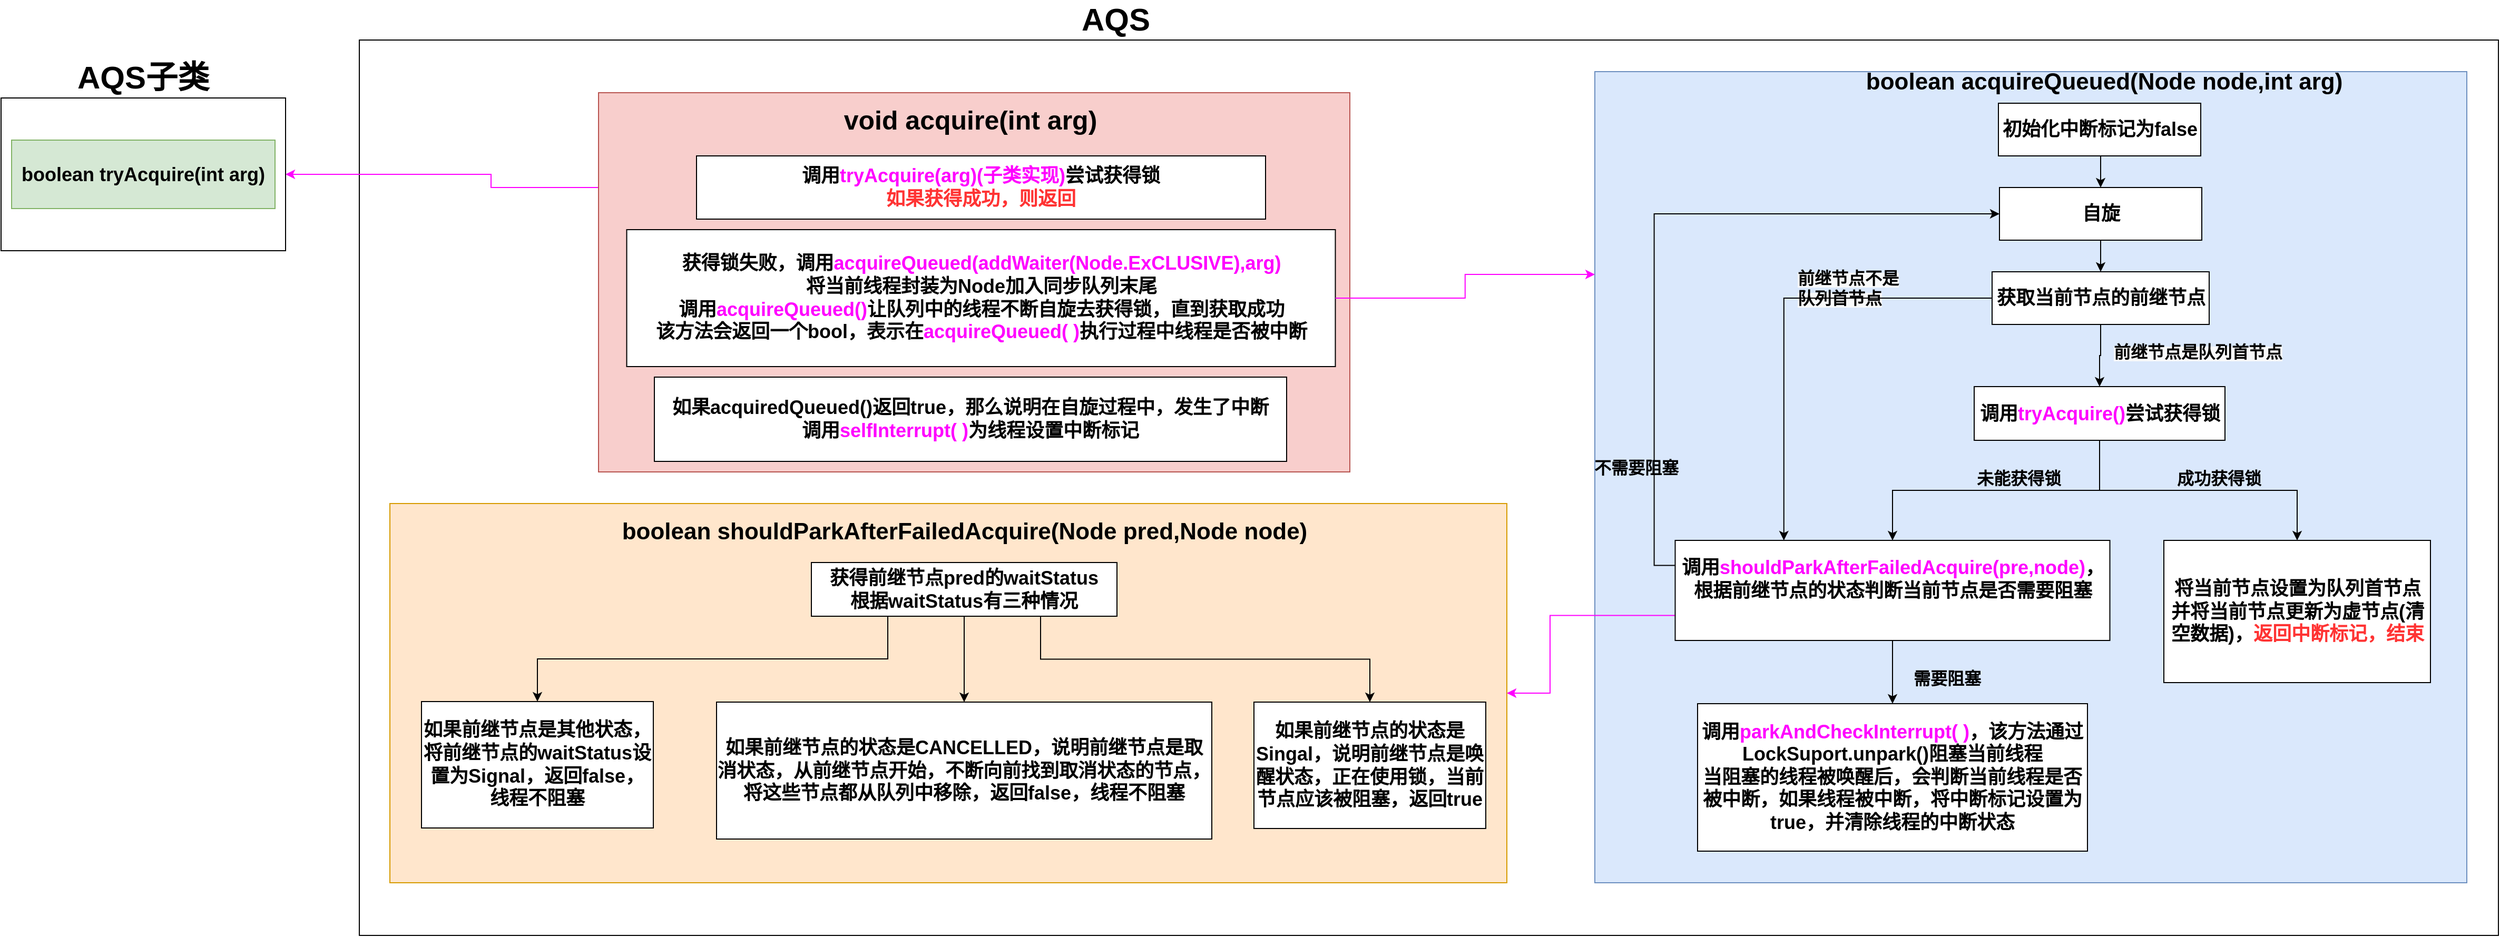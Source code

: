 <mxfile version="15.2.7" type="device"><diagram id="9mDgaYLHJoEgP8Wpay0U" name="第 1 页"><mxGraphModel dx="2858" dy="1174" grid="1" gridSize="10" guides="1" tooltips="1" connect="1" arrows="1" fold="1" page="1" pageScale="1" pageWidth="827" pageHeight="1169" math="0" shadow="0"><root><mxCell id="0"/><mxCell id="1" parent="0"/><mxCell id="Os8C2CF0_vJX3A5Ci7vT-1" value="" style="rounded=0;whiteSpace=wrap;html=1;" parent="1" vertex="1"><mxGeometry x="-110" y="50" width="2030" height="850" as="geometry"/></mxCell><mxCell id="Os8C2CF0_vJX3A5Ci7vT-2" value="&lt;b&gt;&lt;font style=&quot;font-size: 30px&quot;&gt;AQS&lt;/font&gt;&lt;/b&gt;" style="text;html=1;strokeColor=none;fillColor=none;align=center;verticalAlign=middle;whiteSpace=wrap;rounded=0;" parent="1" vertex="1"><mxGeometry x="588" y="20" width="40" height="20" as="geometry"/></mxCell><mxCell id="W6WwbEeeqGbgFs5leOJw-27" style="edgeStyle=orthogonalEdgeStyle;rounded=0;orthogonalLoop=1;jettySize=auto;html=1;exitX=0;exitY=0.5;exitDx=0;exitDy=0;fillColor=#0050ef;strokeColor=#FF00FF;" parent="1" source="Os8C2CF0_vJX3A5Ci7vT-8" target="Os8C2CF0_vJX3A5Ci7vT-44" edge="1"><mxGeometry relative="1" as="geometry"/></mxCell><mxCell id="W6WwbEeeqGbgFs5leOJw-42" value="" style="group" parent="1" vertex="1" connectable="0"><mxGeometry x="-81" y="490" width="1060" height="360" as="geometry"/></mxCell><mxCell id="W6WwbEeeqGbgFs5leOJw-32" value="" style="rounded=0;whiteSpace=wrap;html=1;fillColor=#ffe6cc;strokeColor=#d79b00;" parent="W6WwbEeeqGbgFs5leOJw-42" vertex="1"><mxGeometry width="1060" height="360" as="geometry"/></mxCell><mxCell id="W6WwbEeeqGbgFs5leOJw-33" value="&lt;b&gt;&lt;font style=&quot;font-size: 22px&quot;&gt;boolean shouldParkAfterFailedAcquire(Node pred,Node node)&lt;/font&gt;&lt;/b&gt;" style="text;html=1;strokeColor=none;fillColor=none;align=center;verticalAlign=middle;whiteSpace=wrap;rounded=0;" parent="W6WwbEeeqGbgFs5leOJw-42" vertex="1"><mxGeometry x="201.5" y="17" width="687" height="20" as="geometry"/></mxCell><mxCell id="W6WwbEeeqGbgFs5leOJw-34" value="&lt;span style=&quot;font-size: 18px&quot;&gt;&lt;b&gt;获得前继节点pred的waitStatus&lt;br&gt;根据waitStatus有三种情况&lt;br&gt;&lt;/b&gt;&lt;/span&gt;" style="rounded=0;whiteSpace=wrap;html=1;" parent="W6WwbEeeqGbgFs5leOJw-42" vertex="1"><mxGeometry x="400" y="56" width="290" height="51" as="geometry"/></mxCell><mxCell id="W6WwbEeeqGbgFs5leOJw-35" value="&lt;span style=&quot;font-size: 18px&quot;&gt;&lt;b&gt;如果前继节点的状态是Singal，说明前继节点是唤醒状态，正在使用锁，当前节点应该被阻塞，返回true&lt;/b&gt;&lt;/span&gt;" style="rounded=0;whiteSpace=wrap;html=1;" parent="W6WwbEeeqGbgFs5leOJw-42" vertex="1"><mxGeometry x="820" y="188.5" width="220" height="120" as="geometry"/></mxCell><mxCell id="W6WwbEeeqGbgFs5leOJw-36" style="edgeStyle=orthogonalEdgeStyle;rounded=0;orthogonalLoop=1;jettySize=auto;html=1;exitX=0.75;exitY=1;exitDx=0;exitDy=0;entryX=0.5;entryY=0;entryDx=0;entryDy=0;" parent="W6WwbEeeqGbgFs5leOJw-42" source="W6WwbEeeqGbgFs5leOJw-34" target="W6WwbEeeqGbgFs5leOJw-35" edge="1"><mxGeometry relative="1" as="geometry"/></mxCell><mxCell id="W6WwbEeeqGbgFs5leOJw-38" value="&lt;span style=&quot;font-size: 18px&quot;&gt;&lt;b&gt;如果前继节点的状态是CANCELLED，说明前继节点是取消状态，从前继节点开始，不断向前找到取消状态的节点，将这些节点都从队列中移除，返回false，线程不阻塞&lt;/b&gt;&lt;/span&gt;" style="rounded=0;whiteSpace=wrap;html=1;" parent="W6WwbEeeqGbgFs5leOJw-42" vertex="1"><mxGeometry x="310" y="188.5" width="470" height="130" as="geometry"/></mxCell><mxCell id="W6WwbEeeqGbgFs5leOJw-40" style="edgeStyle=orthogonalEdgeStyle;rounded=0;orthogonalLoop=1;jettySize=auto;html=1;exitX=0.5;exitY=1;exitDx=0;exitDy=0;entryX=0.5;entryY=0;entryDx=0;entryDy=0;" parent="W6WwbEeeqGbgFs5leOJw-42" source="W6WwbEeeqGbgFs5leOJw-34" target="W6WwbEeeqGbgFs5leOJw-38" edge="1"><mxGeometry relative="1" as="geometry"/></mxCell><mxCell id="W6WwbEeeqGbgFs5leOJw-39" value="&lt;span style=&quot;font-size: 18px&quot;&gt;&lt;b&gt;如果前继节点是其他状态，将前继节点的waitStatus设置为Signal，返回false，&lt;/b&gt;&lt;/span&gt;&lt;b style=&quot;font-size: 18px&quot;&gt;线程不阻塞&lt;/b&gt;" style="rounded=0;whiteSpace=wrap;html=1;" parent="W6WwbEeeqGbgFs5leOJw-42" vertex="1"><mxGeometry x="30" y="188" width="220" height="120" as="geometry"/></mxCell><mxCell id="W6WwbEeeqGbgFs5leOJw-41" style="edgeStyle=orthogonalEdgeStyle;rounded=0;orthogonalLoop=1;jettySize=auto;html=1;exitX=0.25;exitY=1;exitDx=0;exitDy=0;entryX=0.5;entryY=0;entryDx=0;entryDy=0;" parent="W6WwbEeeqGbgFs5leOJw-42" source="W6WwbEeeqGbgFs5leOJw-34" target="W6WwbEeeqGbgFs5leOJw-39" edge="1"><mxGeometry relative="1" as="geometry"/></mxCell><mxCell id="W6WwbEeeqGbgFs5leOJw-44" value="" style="group" parent="1" vertex="1" connectable="0"><mxGeometry x="-450" y="80" width="270" height="170" as="geometry"/></mxCell><mxCell id="Os8C2CF0_vJX3A5Ci7vT-44" value="" style="rounded=0;whiteSpace=wrap;html=1;" parent="W6WwbEeeqGbgFs5leOJw-44" vertex="1"><mxGeometry y="25" width="270" height="145" as="geometry"/></mxCell><mxCell id="Os8C2CF0_vJX3A5Ci7vT-45" value="&lt;b&gt;&lt;font style=&quot;font-size: 30px&quot;&gt;AQS子类&lt;/font&gt;&lt;/b&gt;" style="text;html=1;strokeColor=none;fillColor=none;align=center;verticalAlign=middle;whiteSpace=wrap;rounded=0;" parent="W6WwbEeeqGbgFs5leOJw-44" vertex="1"><mxGeometry x="65" width="140" height="10" as="geometry"/></mxCell><mxCell id="Os8C2CF0_vJX3A5Ci7vT-46" value="&lt;b&gt;&lt;font style=&quot;font-size: 18px&quot;&gt;boolean tryAcquire(int arg)&lt;/font&gt;&lt;/b&gt;" style="rounded=0;whiteSpace=wrap;html=1;fillColor=#d5e8d4;strokeColor=#82b366;" parent="W6WwbEeeqGbgFs5leOJw-44" vertex="1"><mxGeometry x="10" y="65" width="250" height="65" as="geometry"/></mxCell><mxCell id="W6WwbEeeqGbgFs5leOJw-23" value="" style="rounded=0;whiteSpace=wrap;html=1;fillColor=#dae8fc;strokeColor=#6c8ebf;" parent="1" vertex="1"><mxGeometry x="1062.5" y="80" width="827.5" height="770" as="geometry"/></mxCell><mxCell id="Os8C2CF0_vJX3A5Ci7vT-18" value="&lt;b&gt;&lt;font style=&quot;font-size: 22px&quot;&gt;&amp;nbsp;boolean acquireQueued(Node node,int arg)&lt;/font&gt;&lt;/b&gt;" style="text;html=1;strokeColor=none;fillColor=none;align=center;verticalAlign=middle;whiteSpace=wrap;rounded=0;" parent="1" vertex="1"><mxGeometry x="1300.5" y="80" width="484" height="20" as="geometry"/></mxCell><mxCell id="W6WwbEeeqGbgFs5leOJw-2" value="&lt;b&gt;&lt;font style=&quot;font-size: 18px&quot;&gt;获取当前节点的前继节点&lt;/font&gt;&lt;/b&gt;" style="rounded=0;whiteSpace=wrap;html=1;" parent="1" vertex="1"><mxGeometry x="1439.5" y="270" width="206" height="50" as="geometry"/></mxCell><mxCell id="W6WwbEeeqGbgFs5leOJw-4" style="edgeStyle=orthogonalEdgeStyle;rounded=0;orthogonalLoop=1;jettySize=auto;html=1;exitX=0.5;exitY=1;exitDx=0;exitDy=0;" parent="1" source="W6WwbEeeqGbgFs5leOJw-3" target="W6WwbEeeqGbgFs5leOJw-2" edge="1"><mxGeometry x="1062.5" y="110" as="geometry"/></mxCell><mxCell id="W6WwbEeeqGbgFs5leOJw-3" value="&lt;b&gt;&lt;font style=&quot;font-size: 18px&quot;&gt;自旋&lt;/font&gt;&lt;/b&gt;" style="rounded=0;whiteSpace=wrap;html=1;" parent="1" vertex="1"><mxGeometry x="1446.5" y="190" width="192" height="50" as="geometry"/></mxCell><mxCell id="W6WwbEeeqGbgFs5leOJw-6" value="&lt;b style=&quot;color: rgb(0 , 0 , 0) ; font-family: &amp;#34;helvetica&amp;#34; ; font-size: 12px ; font-style: normal ; letter-spacing: normal ; text-align: center ; text-indent: 0px ; text-transform: none ; word-spacing: 0px ; background-color: rgb(248 , 249 , 250)&quot;&gt;&lt;font style=&quot;font-size: 16px&quot;&gt;前继节点不是队列首节点&lt;/font&gt;&lt;/b&gt;" style="text;whiteSpace=wrap;html=1;" parent="1" vertex="1"><mxGeometry x="1252.5" y="260" width="100" height="40" as="geometry"/></mxCell><mxCell id="W6WwbEeeqGbgFs5leOJw-7" value="&lt;span style=&quot;font-size: 18px&quot;&gt;&lt;b&gt;调用&lt;font color=&quot;#ff00ff&quot; style=&quot;font-size: 18px&quot;&gt;tryAcquire()&lt;/font&gt;尝试获得锁&lt;/b&gt;&lt;/span&gt;" style="rounded=0;whiteSpace=wrap;html=1;" parent="1" vertex="1"><mxGeometry x="1422.5" y="379" width="238" height="51" as="geometry"/></mxCell><mxCell id="W6WwbEeeqGbgFs5leOJw-8" style="edgeStyle=orthogonalEdgeStyle;rounded=0;orthogonalLoop=1;jettySize=auto;html=1;exitX=0.5;exitY=1;exitDx=0;exitDy=0;entryX=0.5;entryY=0;entryDx=0;entryDy=0;" parent="1" source="W6WwbEeeqGbgFs5leOJw-2" target="W6WwbEeeqGbgFs5leOJw-7" edge="1"><mxGeometry x="1062.5" y="110" as="geometry"/></mxCell><mxCell id="W6WwbEeeqGbgFs5leOJw-9" value="&lt;b style=&quot;color: rgb(0 , 0 , 0) ; font-family: &amp;#34;helvetica&amp;#34; ; font-size: 12px ; font-style: normal ; letter-spacing: normal ; text-align: center ; text-indent: 0px ; text-transform: none ; word-spacing: 0px ; background-color: rgb(248 , 249 , 250)&quot;&gt;&lt;font style=&quot;font-size: 16px&quot;&gt;前继节点是队列首节点&lt;/font&gt;&lt;/b&gt;" style="text;whiteSpace=wrap;html=1;" parent="1" vertex="1"><mxGeometry x="1552.5" y="330" width="170" height="30" as="geometry"/></mxCell><mxCell id="W6WwbEeeqGbgFs5leOJw-10" value="&lt;b style=&quot;font-size: 18px&quot;&gt;&lt;font style=&quot;font-size: 18px&quot;&gt;将当前节点设置为队列首节点&lt;br&gt;并将当前节点更新为虚节点(清空数据)，&lt;font color=&quot;#ff3333&quot;&gt;返回中断标记，结束&lt;/font&gt;&lt;br&gt;&lt;/font&gt;&lt;/b&gt;" style="rounded=0;whiteSpace=wrap;html=1;" parent="1" vertex="1"><mxGeometry x="1602.5" y="525" width="253" height="135" as="geometry"/></mxCell><mxCell id="W6WwbEeeqGbgFs5leOJw-11" style="edgeStyle=orthogonalEdgeStyle;rounded=0;orthogonalLoop=1;jettySize=auto;html=1;exitX=0.5;exitY=1;exitDx=0;exitDy=0;entryX=0.5;entryY=0;entryDx=0;entryDy=0;" parent="1" source="W6WwbEeeqGbgFs5leOJw-7" target="W6WwbEeeqGbgFs5leOJw-10" edge="1"><mxGeometry x="1062.5" y="110" as="geometry"/></mxCell><mxCell id="W6WwbEeeqGbgFs5leOJw-12" value="&lt;div style=&quot;text-align: center&quot;&gt;&lt;span style=&quot;font-size: 16px&quot;&gt;&lt;font face=&quot;helvetica&quot;&gt;&lt;b&gt;成功获得锁&lt;/b&gt;&lt;/font&gt;&lt;/span&gt;&lt;/div&gt;" style="text;whiteSpace=wrap;html=1;" parent="1" vertex="1"><mxGeometry x="1612.5" y="450" width="100" height="31" as="geometry"/></mxCell><mxCell id="W6WwbEeeqGbgFs5leOJw-45" style="edgeStyle=orthogonalEdgeStyle;rounded=0;orthogonalLoop=1;jettySize=auto;html=1;exitX=0;exitY=0.25;exitDx=0;exitDy=0;entryX=0;entryY=0.5;entryDx=0;entryDy=0;" parent="1" source="W6WwbEeeqGbgFs5leOJw-13" target="W6WwbEeeqGbgFs5leOJw-3" edge="1"><mxGeometry relative="1" as="geometry"/></mxCell><mxCell id="W6WwbEeeqGbgFs5leOJw-46" style="edgeStyle=orthogonalEdgeStyle;rounded=0;orthogonalLoop=1;jettySize=auto;html=1;exitX=0;exitY=0.75;exitDx=0;exitDy=0;strokeColor=#FF00FF;" parent="1" source="W6WwbEeeqGbgFs5leOJw-13" target="W6WwbEeeqGbgFs5leOJw-32" edge="1"><mxGeometry relative="1" as="geometry"><Array as="points"><mxPoint x="1020" y="596"/><mxPoint x="1020" y="670"/></Array></mxGeometry></mxCell><mxCell id="W6WwbEeeqGbgFs5leOJw-13" value="&lt;b style=&quot;font-size: 18px&quot;&gt;&lt;font style=&quot;font-size: 18px&quot;&gt;调用&lt;font color=&quot;#ff00ff&quot; style=&quot;font-size: 18px&quot;&gt;shouldParkAfterFailedAcquire(pre,node)&lt;/font&gt;，根据前继节点的状态判断当前节点是否需要阻塞&lt;br&gt;&lt;br&gt;&lt;/font&gt;&lt;/b&gt;" style="rounded=0;whiteSpace=wrap;html=1;" parent="1" vertex="1"><mxGeometry x="1138.75" y="525" width="412.5" height="95" as="geometry"/></mxCell><mxCell id="W6WwbEeeqGbgFs5leOJw-37" style="edgeStyle=orthogonalEdgeStyle;rounded=0;orthogonalLoop=1;jettySize=auto;html=1;exitX=0;exitY=0.5;exitDx=0;exitDy=0;entryX=0.25;entryY=0;entryDx=0;entryDy=0;" parent="1" source="W6WwbEeeqGbgFs5leOJw-2" target="W6WwbEeeqGbgFs5leOJw-13" edge="1"><mxGeometry x="1060" y="110" as="geometry"/></mxCell><mxCell id="W6WwbEeeqGbgFs5leOJw-18" style="edgeStyle=orthogonalEdgeStyle;rounded=0;orthogonalLoop=1;jettySize=auto;html=1;exitX=0.5;exitY=1;exitDx=0;exitDy=0;entryX=0.5;entryY=0;entryDx=0;entryDy=0;" parent="1" source="W6WwbEeeqGbgFs5leOJw-7" target="W6WwbEeeqGbgFs5leOJw-13" edge="1"><mxGeometry x="1062.5" y="110" as="geometry"/></mxCell><mxCell id="W6WwbEeeqGbgFs5leOJw-17" value="&lt;div style=&quot;text-align: center&quot;&gt;&lt;span style=&quot;font-size: 16px&quot;&gt;&lt;font face=&quot;helvetica&quot;&gt;&lt;b&gt;不需要阻塞&lt;/b&gt;&lt;/font&gt;&lt;/span&gt;&lt;/div&gt;" style="text;whiteSpace=wrap;html=1;" parent="1" vertex="1"><mxGeometry x="1060" y="440" width="100" height="31" as="geometry"/></mxCell><mxCell id="W6WwbEeeqGbgFs5leOJw-19" value="&lt;div style=&quot;text-align: center&quot;&gt;&lt;span style=&quot;font-size: 16px&quot;&gt;&lt;font face=&quot;helvetica&quot;&gt;&lt;b&gt;未能获得锁&lt;/b&gt;&lt;/font&gt;&lt;/span&gt;&lt;/div&gt;" style="text;whiteSpace=wrap;html=1;" parent="1" vertex="1"><mxGeometry x="1422.5" y="450" width="100" height="31" as="geometry"/></mxCell><mxCell id="W6WwbEeeqGbgFs5leOJw-20" value="&lt;b style=&quot;font-size: 18px&quot;&gt;&lt;font style=&quot;font-size: 18px&quot;&gt;调用&lt;font color=&quot;#ff00ff&quot; style=&quot;font-size: 18px&quot;&gt;parkAndCheckInterrupt( )&lt;/font&gt;，该方法通过LockSuport.unpark()阻塞当前线程&lt;br&gt;当阻塞的线程被唤醒后，会判断当前线程是否被中断，如果线程被中断，将中断标记设置为true，并清除线程的中断状态&lt;br&gt;&lt;/font&gt;&lt;/b&gt;" style="rounded=0;whiteSpace=wrap;html=1;" parent="1" vertex="1"><mxGeometry x="1160" y="680" width="370" height="140" as="geometry"/></mxCell><mxCell id="W6WwbEeeqGbgFs5leOJw-21" style="edgeStyle=orthogonalEdgeStyle;rounded=0;orthogonalLoop=1;jettySize=auto;html=1;exitX=0.5;exitY=1;exitDx=0;exitDy=0;entryX=0.5;entryY=0;entryDx=0;entryDy=0;" parent="1" source="W6WwbEeeqGbgFs5leOJw-13" target="W6WwbEeeqGbgFs5leOJw-20" edge="1"><mxGeometry x="1062.5" y="110" as="geometry"/></mxCell><mxCell id="W6WwbEeeqGbgFs5leOJw-22" value="&lt;div style=&quot;text-align: center&quot;&gt;&lt;span style=&quot;font-size: 16px&quot;&gt;&lt;font face=&quot;helvetica&quot;&gt;&lt;b&gt;需要阻塞&lt;/b&gt;&lt;/font&gt;&lt;/span&gt;&lt;/div&gt;" style="text;whiteSpace=wrap;html=1;" parent="1" vertex="1"><mxGeometry x="1362.5" y="640" width="100" height="31" as="geometry"/></mxCell><mxCell id="W6WwbEeeqGbgFs5leOJw-28" value="" style="group" parent="1" vertex="1" connectable="0"><mxGeometry x="160" y="100" width="710" height="360" as="geometry"/></mxCell><mxCell id="Os8C2CF0_vJX3A5Ci7vT-3" value="" style="rounded=0;whiteSpace=wrap;html=1;fillColor=#f8cecc;strokeColor=#b85450;" parent="W6WwbEeeqGbgFs5leOJw-28" vertex="1"><mxGeometry x="-43" width="713" height="360" as="geometry"/></mxCell><mxCell id="Os8C2CF0_vJX3A5Ci7vT-7" value="&lt;b&gt;&lt;font style=&quot;font-size: 25px&quot;&gt;void acquire(int arg)&lt;/font&gt;&lt;/b&gt;" style="text;html=1;strokeColor=none;fillColor=none;align=center;verticalAlign=middle;whiteSpace=wrap;rounded=0;" parent="W6WwbEeeqGbgFs5leOJw-28" vertex="1"><mxGeometry x="140" y="15" width="340" height="20" as="geometry"/></mxCell><mxCell id="Os8C2CF0_vJX3A5Ci7vT-8" value="&lt;b style=&quot;font-size: 18px&quot;&gt;调用&lt;font color=&quot;#ff00ff&quot; style=&quot;font-size: 18px&quot;&gt;tryAcquire(arg)(子类实现)&lt;/font&gt;尝试获得锁&lt;br&gt;&lt;font color=&quot;#ff3333&quot; style=&quot;font-size: 18px&quot;&gt;如果获得成功，&lt;font style=&quot;font-size: 18px&quot;&gt;则返回&lt;/font&gt;&lt;/font&gt;&lt;/b&gt;" style="rounded=0;whiteSpace=wrap;html=1;" parent="W6WwbEeeqGbgFs5leOJw-28" vertex="1"><mxGeometry x="50" y="60" width="540" height="60" as="geometry"/></mxCell><mxCell id="Os8C2CF0_vJX3A5Ci7vT-10" value="&lt;b style=&quot;font-size: 18px&quot;&gt;&lt;font style=&quot;font-size: 18px&quot;&gt;获得锁失败，调用&lt;font color=&quot;#ff00ff&quot; style=&quot;font-size: 18px&quot;&gt;acquireQueued(addWaiter(Node.ExCLUSIVE),arg)&lt;/font&gt;&lt;br&gt;将当前线程封装为Node加入同步队列末尾&lt;br&gt;&lt;/font&gt;&lt;/b&gt;&lt;b style=&quot;font-size: 18px&quot;&gt;调用&lt;font color=&quot;#ff00ff&quot;&gt;acquireQueued()&lt;/font&gt;让队列中的线程不断自旋去获得锁，直到获取成功&lt;br&gt;&lt;/b&gt;&lt;b style=&quot;font-size: 18px&quot;&gt;&lt;font style=&quot;font-size: 18px&quot;&gt;该方法会返回一个bool，表示在&lt;font color=&quot;#ff00ff&quot;&gt;acquireQueued( )&lt;/font&gt;执行过程中线程是否被中断&lt;br&gt;&lt;/font&gt;&lt;/b&gt;" style="rounded=0;whiteSpace=wrap;html=1;" parent="W6WwbEeeqGbgFs5leOJw-28" vertex="1"><mxGeometry x="-16.25" y="130" width="672.5" height="130" as="geometry"/></mxCell><mxCell id="sFXG3djkWYlGQ1Alz2Lz-1" value="&lt;b style=&quot;font-size: 18px&quot;&gt;如果acquiredQueued()返回true，那么说明在自旋过程中，发生了中断&lt;br&gt;调用&lt;font color=&quot;#ff00ff&quot;&gt;selfInterrupt( )&lt;/font&gt;为线程设置中断标记&lt;br&gt;&lt;/b&gt;" style="rounded=0;whiteSpace=wrap;html=1;" parent="W6WwbEeeqGbgFs5leOJw-28" vertex="1"><mxGeometry x="10" y="270" width="600" height="80" as="geometry"/></mxCell><mxCell id="sFXG3djkWYlGQ1Alz2Lz-2" style="edgeStyle=orthogonalEdgeStyle;rounded=0;orthogonalLoop=1;jettySize=auto;html=1;exitX=1;exitY=0.5;exitDx=0;exitDy=0;entryX=0;entryY=0.25;entryDx=0;entryDy=0;strokeColor=#FF00FF;" parent="1" source="Os8C2CF0_vJX3A5Ci7vT-10" target="W6WwbEeeqGbgFs5leOJw-23" edge="1"><mxGeometry relative="1" as="geometry"/></mxCell><mxCell id="sFXG3djkWYlGQ1Alz2Lz-4" style="edgeStyle=orthogonalEdgeStyle;rounded=0;orthogonalLoop=1;jettySize=auto;html=1;exitX=0.5;exitY=1;exitDx=0;exitDy=0;entryX=0.5;entryY=0;entryDx=0;entryDy=0;strokeColor=#000000;" parent="1" source="sFXG3djkWYlGQ1Alz2Lz-3" target="W6WwbEeeqGbgFs5leOJw-3" edge="1"><mxGeometry relative="1" as="geometry"/></mxCell><mxCell id="sFXG3djkWYlGQ1Alz2Lz-3" value="&lt;b&gt;&lt;font style=&quot;font-size: 18px&quot;&gt;初始化中断标记为false&lt;/font&gt;&lt;/b&gt;" style="rounded=0;whiteSpace=wrap;html=1;" parent="1" vertex="1"><mxGeometry x="1445.5" y="110" width="192" height="50" as="geometry"/></mxCell></root></mxGraphModel></diagram></mxfile>